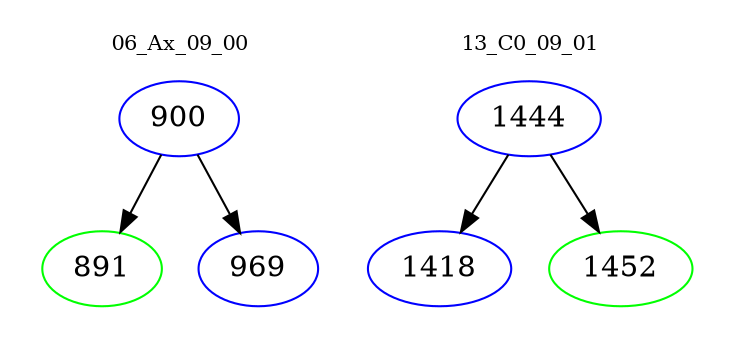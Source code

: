 digraph{
subgraph cluster_0 {
color = white
label = "06_Ax_09_00";
fontsize=10;
T0_900 [label="900", color="blue"]
T0_900 -> T0_891 [color="black"]
T0_891 [label="891", color="green"]
T0_900 -> T0_969 [color="black"]
T0_969 [label="969", color="blue"]
}
subgraph cluster_1 {
color = white
label = "13_C0_09_01";
fontsize=10;
T1_1444 [label="1444", color="blue"]
T1_1444 -> T1_1418 [color="black"]
T1_1418 [label="1418", color="blue"]
T1_1444 -> T1_1452 [color="black"]
T1_1452 [label="1452", color="green"]
}
}
